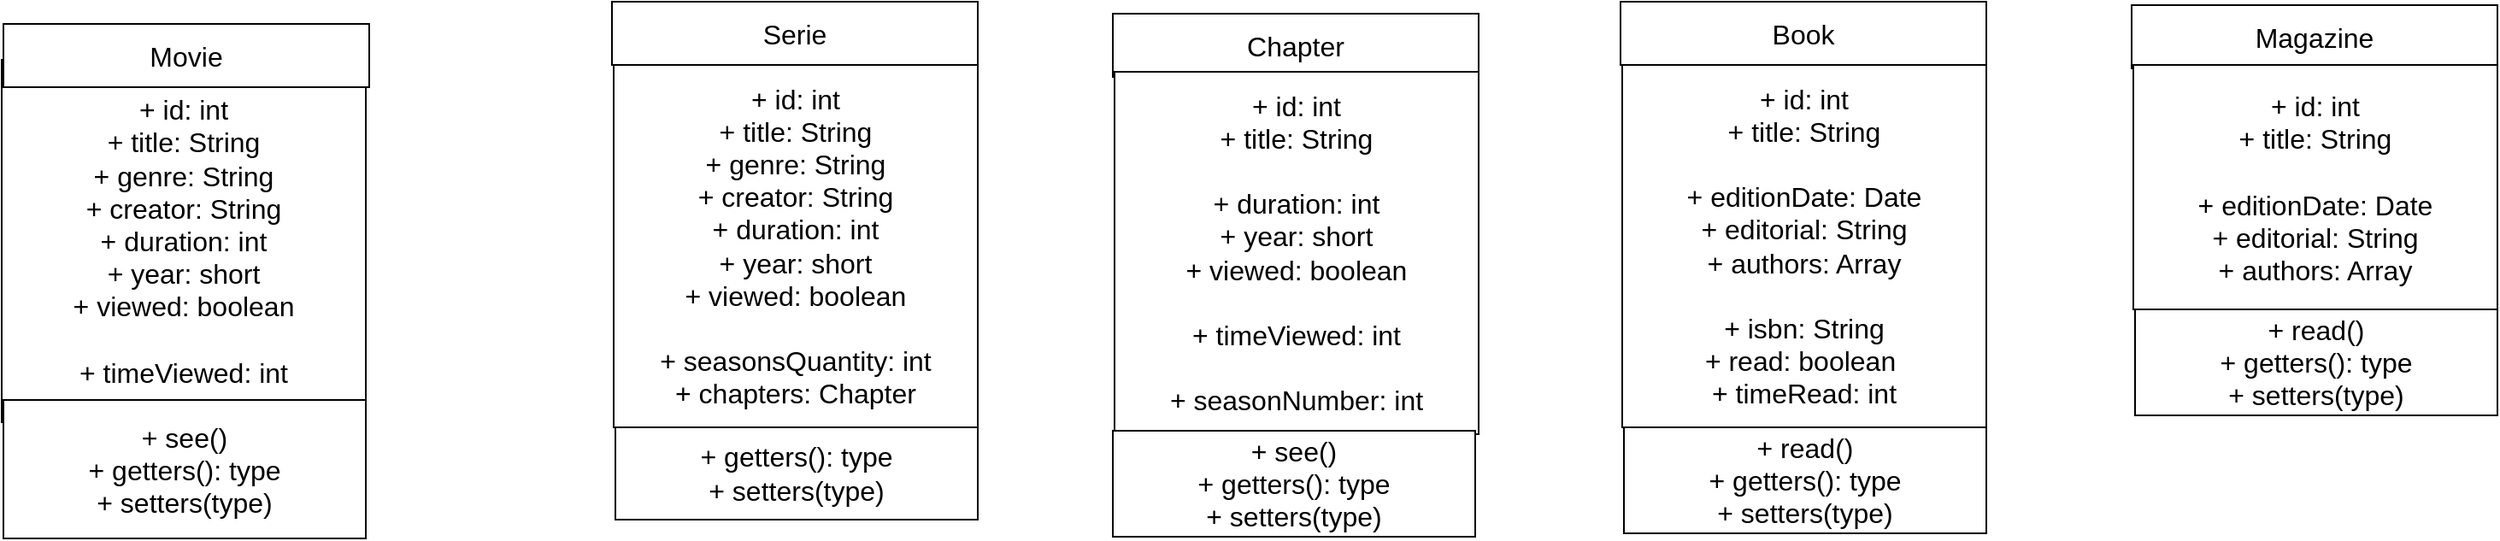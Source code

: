 <mxfile version="20.5.3" type="device"><diagram id="RxlHO2BX_k04tE6nk_W6" name="Página-1"><mxGraphModel dx="1047" dy="615" grid="0" gridSize="10" guides="1" tooltips="1" connect="1" arrows="1" fold="1" page="0" pageScale="1" pageWidth="827" pageHeight="1169" math="0" shadow="0"><root><mxCell id="0"/><mxCell id="1" parent="0"/><mxCell id="K5VqnMak7TOVcDKaCkm2-1" value="+ id: int&lt;br&gt;+ title: String&lt;br&gt;+ genre: String&lt;br&gt;+ creator: String&lt;br&gt;+ duration: int&lt;br&gt;+ year: short&lt;br&gt;+ viewed: boolean&lt;br&gt;&lt;br&gt;+ timeViewed: int&lt;br&gt;" style="rounded=0;whiteSpace=wrap;html=1;fontSize=16;" vertex="1" parent="1"><mxGeometry x="-43" y="73" width="213" height="212" as="geometry"/></mxCell><mxCell id="K5VqnMak7TOVcDKaCkm2-2" value="+ see()&lt;br&gt;+ getters(): type&lt;br&gt;+ setters(type)" style="rounded=0;whiteSpace=wrap;html=1;fontSize=16;" vertex="1" parent="1"><mxGeometry x="-42" y="272" width="212" height="81" as="geometry"/></mxCell><mxCell id="K5VqnMak7TOVcDKaCkm2-3" value="Movie" style="rounded=0;whiteSpace=wrap;html=1;fontSize=16;" vertex="1" parent="1"><mxGeometry x="-42" y="52" width="214" height="37" as="geometry"/></mxCell><mxCell id="K5VqnMak7TOVcDKaCkm2-7" value="+ id: int&lt;br&gt;+ title: String&lt;br&gt;+ genre: String&lt;br&gt;+ creator: String&lt;br&gt;+ duration: int&lt;br&gt;+ year: short&lt;br&gt;+ viewed: boolean&lt;br&gt;&lt;br&gt;+ seasonsQuantity: int&lt;br&gt;+ chapters: Chapter&lt;br&gt;" style="rounded=0;whiteSpace=wrap;html=1;fontSize=16;" vertex="1" parent="1"><mxGeometry x="315" y="76" width="213" height="212" as="geometry"/></mxCell><mxCell id="K5VqnMak7TOVcDKaCkm2-8" value="Serie" style="rounded=0;whiteSpace=wrap;html=1;fontSize=16;" vertex="1" parent="1"><mxGeometry x="314" y="39" width="214" height="37" as="geometry"/></mxCell><mxCell id="K5VqnMak7TOVcDKaCkm2-9" value="+ getters(): type&lt;br&gt;+ setters(type)" style="rounded=0;whiteSpace=wrap;html=1;fontSize=16;" vertex="1" parent="1"><mxGeometry x="316" y="288" width="212" height="54" as="geometry"/></mxCell><mxCell id="K5VqnMak7TOVcDKaCkm2-10" value="Chapter" style="rounded=0;whiteSpace=wrap;html=1;fontSize=16;" vertex="1" parent="1"><mxGeometry x="607" y="46" width="214" height="37" as="geometry"/></mxCell><mxCell id="K5VqnMak7TOVcDKaCkm2-11" value="+ id: int&lt;br&gt;+ title: String&lt;br&gt;&lt;br&gt;+ duration: int&lt;br&gt;+ year: short&lt;br&gt;+ viewed: boolean&lt;br&gt;&lt;br&gt;+ timeViewed: int&lt;br&gt;&lt;br&gt;+ seasonNumber: int" style="rounded=0;whiteSpace=wrap;html=1;fontSize=16;" vertex="1" parent="1"><mxGeometry x="608" y="80" width="213" height="212" as="geometry"/></mxCell><mxCell id="K5VqnMak7TOVcDKaCkm2-12" value="+ see()&lt;br&gt;+ getters(): type&lt;br&gt;+ setters(type)" style="rounded=0;whiteSpace=wrap;html=1;fontSize=16;" vertex="1" parent="1"><mxGeometry x="607" y="290" width="212" height="62" as="geometry"/></mxCell><mxCell id="K5VqnMak7TOVcDKaCkm2-13" value="Book" style="rounded=0;whiteSpace=wrap;html=1;fontSize=16;" vertex="1" parent="1"><mxGeometry x="904" y="39" width="214" height="37" as="geometry"/></mxCell><mxCell id="K5VqnMak7TOVcDKaCkm2-14" value="+ id: int&lt;br&gt;+ title: String&lt;br&gt;&lt;br&gt;+ editionDate: Date&lt;br&gt;+ editorial: String&lt;br&gt;+ authors: Array&lt;br&gt;&lt;br&gt;+ isbn: String&lt;br&gt;+ read: boolean&amp;nbsp;&lt;br&gt;+ timeRead: int" style="rounded=0;whiteSpace=wrap;html=1;fontSize=16;" vertex="1" parent="1"><mxGeometry x="905" y="76" width="213" height="212" as="geometry"/></mxCell><mxCell id="K5VqnMak7TOVcDKaCkm2-15" value="+ read()&lt;br&gt;+ getters(): type&lt;br&gt;+ setters(type)" style="rounded=0;whiteSpace=wrap;html=1;fontSize=16;" vertex="1" parent="1"><mxGeometry x="906" y="288" width="212" height="62" as="geometry"/></mxCell><mxCell id="K5VqnMak7TOVcDKaCkm2-16" value="Magazine" style="rounded=0;whiteSpace=wrap;html=1;fontSize=16;" vertex="1" parent="1"><mxGeometry x="1203" y="41" width="214" height="37" as="geometry"/></mxCell><mxCell id="K5VqnMak7TOVcDKaCkm2-17" value="+ id: int&lt;br&gt;+ title: String&lt;br&gt;&lt;br&gt;+ editionDate: Date&lt;br&gt;+ editorial: String&lt;br&gt;+ authors: Array&lt;br&gt;" style="rounded=0;whiteSpace=wrap;html=1;fontSize=16;" vertex="1" parent="1"><mxGeometry x="1204" y="76" width="213" height="143" as="geometry"/></mxCell><mxCell id="K5VqnMak7TOVcDKaCkm2-18" value="+ read()&lt;br&gt;+ getters(): type&lt;br&gt;+ setters(type)" style="rounded=0;whiteSpace=wrap;html=1;fontSize=16;" vertex="1" parent="1"><mxGeometry x="1205" y="219" width="212" height="62" as="geometry"/></mxCell></root></mxGraphModel></diagram></mxfile>
